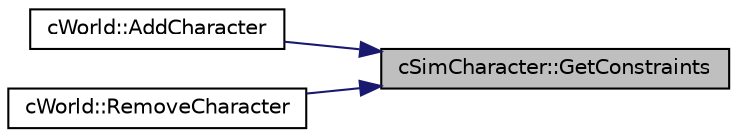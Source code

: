 digraph "cSimCharacter::GetConstraints"
{
 // LATEX_PDF_SIZE
  edge [fontname="Helvetica",fontsize="10",labelfontname="Helvetica",labelfontsize="10"];
  node [fontname="Helvetica",fontsize="10",shape=record];
  rankdir="RL";
  Node1 [label="cSimCharacter::GetConstraints",height=0.2,width=0.4,color="black", fillcolor="grey75", style="filled", fontcolor="black",tooltip=" "];
  Node1 -> Node2 [dir="back",color="midnightblue",fontsize="10",style="solid",fontname="Helvetica"];
  Node2 [label="cWorld::AddCharacter",height=0.2,width=0.4,color="black", fillcolor="white", style="filled",URL="$classc_world.html#a964b4b5ad1aefc318ee317346099dbfb",tooltip=" "];
  Node1 -> Node3 [dir="back",color="midnightblue",fontsize="10",style="solid",fontname="Helvetica"];
  Node3 [label="cWorld::RemoveCharacter",height=0.2,width=0.4,color="black", fillcolor="white", style="filled",URL="$classc_world.html#a7dc348532fd08e33b6ac6a43ce869bd4",tooltip=" "];
}
